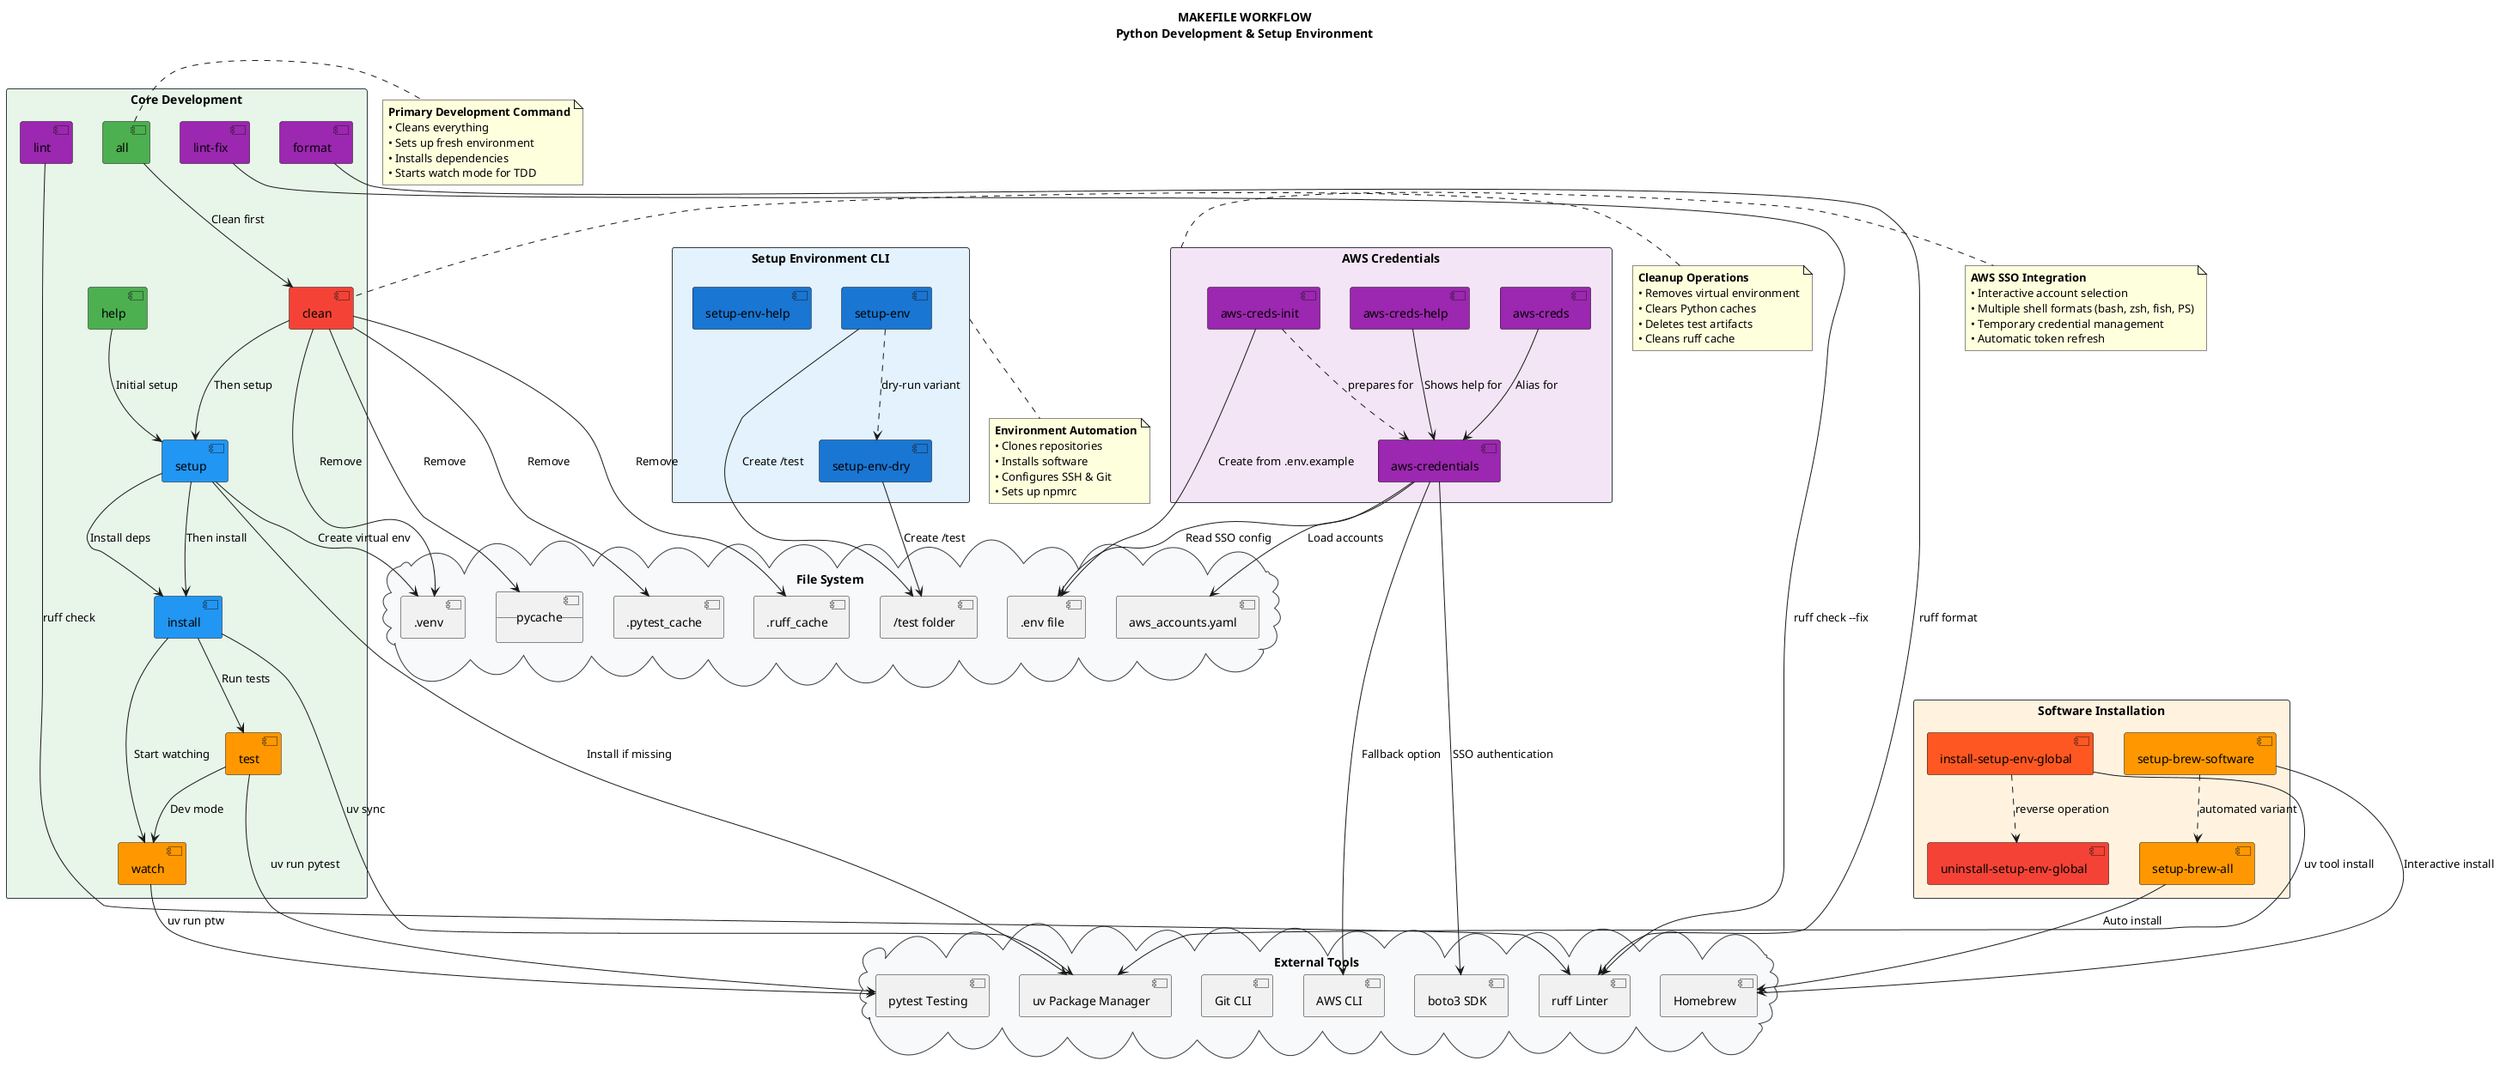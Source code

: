 @startuml makefile-workflow

title MAKEFILE WORKFLOW\nPython Development & Setup Environment

skinparam backgroundColor white
skinparam packageStyle rectangle

' Define colour scheme
skinparam package {
    BackgroundColor #f8f9fa
    BorderColor #343a40
}

skinparam activity {
    BackgroundColor #e3f2fd
    BorderColor #1976d2
    FontColor #1976d2
}

' Development Workflow Commands
package "Core Development" #e8f5e9 {
    [help] as help #4caf50
    [setup] as setup #2196f3
    [install] as install #2196f3
    [test] as test #ff9800
    [watch] as watch #ff9800
    [lint] as lint #9c27b0
    [lint-fix] as lintfix #9c27b0
    [format] as format #9c27b0
    [clean] as clean #f44336
    [all] as all #4caf50
}

' Setup Environment CLI Commands  
package "Setup Environment CLI" #e3f2fd {
    [setup-env] as setupenv #1976d2
    [setup-env-dry] as setupenvdry #1976d2
    [setup-env-help] as setupenvhelp #1976d2
}

' AWS Credentials Commands
package "AWS Credentials" #f3e5f5 {
    [aws-credentials] as awscreds #9c27b0
    [aws-creds] as awscredsalias #9c27b0
    [aws-creds-help] as awscredshelp #9c27b0
    [aws-creds-init] as awscredsinit #9c27b0
}

' Software Installation Commands
package "Software Installation" #fff3e0 {
    [setup-brew-software] as brewsoft #ff9800
    [setup-brew-all] as brewall #ff9800
    [install-setup-env-global] as installglobal #ff5722
    [uninstall-setup-env-global] as uninstallglobal #f44336
}

' External Dependencies
cloud "External Tools" {
    [uv Package Manager] as uv
    [pytest Testing] as pytest
    [ruff Linter] as ruff
    [Homebrew] as homebrew
    [Git CLI] as git
    [AWS CLI] as awscli
    [boto3 SDK] as boto3
}

cloud "File System" {
    [.venv] as venv
    [__pycache__] as pycache
    [.pytest_cache] as pytestcache
    [.ruff_cache] as ruffcache
    [~/test folder] as testfolder
    [.env file] as envfile
    [aws_accounts.yaml] as awsconfig
}

' Core Development Workflow
help --> setup : "Initial setup"
setup --> install : "Install deps"
install --> test : "Run tests"
test --> watch : "Dev mode"

all --> clean : "Clean first"
clean --> setup : "Then setup"
setup --> install : "Then install"
install --> watch : "Start watching"

' Dependencies for setup
setup --> uv : "Install if missing"
setup --> venv : "Create virtual env"

' Dependencies for install
install --> uv : "uv sync"

' Dependencies for testing
test --> pytest : "uv run pytest"
watch --> pytest : "uv run ptw"

' Dependencies for linting
lint --> ruff : "ruff check"
lintfix --> ruff : "ruff check --fix"
format --> ruff : "ruff format"

' Dependencies for cleaning
clean --> venv : "Remove"
clean --> pycache : "Remove"
clean --> pytestcache : "Remove"
clean --> ruffcache : "Remove"

' Setup Environment Dependencies
setupenv --> testfolder : "Create ~/test"
setupenvdry --> testfolder : "Create ~/test"

' Software Installation Dependencies
brewsoft --> homebrew : "Interactive install"
brewall --> homebrew : "Auto install"
installglobal --> uv : "uv tool install"

' AWS Credentials Dependencies
awscreds --> envfile : "Read SSO config"
awscreds --> awsconfig : "Load accounts"
awscreds --> boto3 : "SSO authentication"
awscreds --> awscli : "Fallback option"
awscredsalias --> awscreds : "Alias for"
awscredshelp --> awscreds : "Shows help for"
awscredsinit --> envfile : "Create from .env.example"

' Command Relationships
setupenv ..> setupenvdry : "dry-run variant"
brewsoft ..> brewall : "automated variant"
installglobal ..> uninstallglobal : "reverse operation"
awscredsinit ..> awscreds : "prepares for"

' Workflow Notes
note right of all
    **Primary Development Command**
    • Cleans everything
    • Sets up fresh environment  
    • Installs dependencies
    • Starts watch mode for TDD
end note

note bottom of "Setup Environment CLI"
    **Environment Automation**
    • Clones repositories
    • Installs software
    • Configures SSH & Git
    • Sets up npmrc
end note

note left of clean
    **Cleanup Operations**
    • Removes virtual environment
    • Clears Python caches
    • Deletes test artifacts
    • Cleans ruff cache
end note

note right of "AWS Credentials"
    **AWS SSO Integration**
    • Interactive account selection
    • Multiple shell formats (bash, zsh, fish, PS)
    • Temporary credential management
    • Automatic token refresh
end note

@enduml